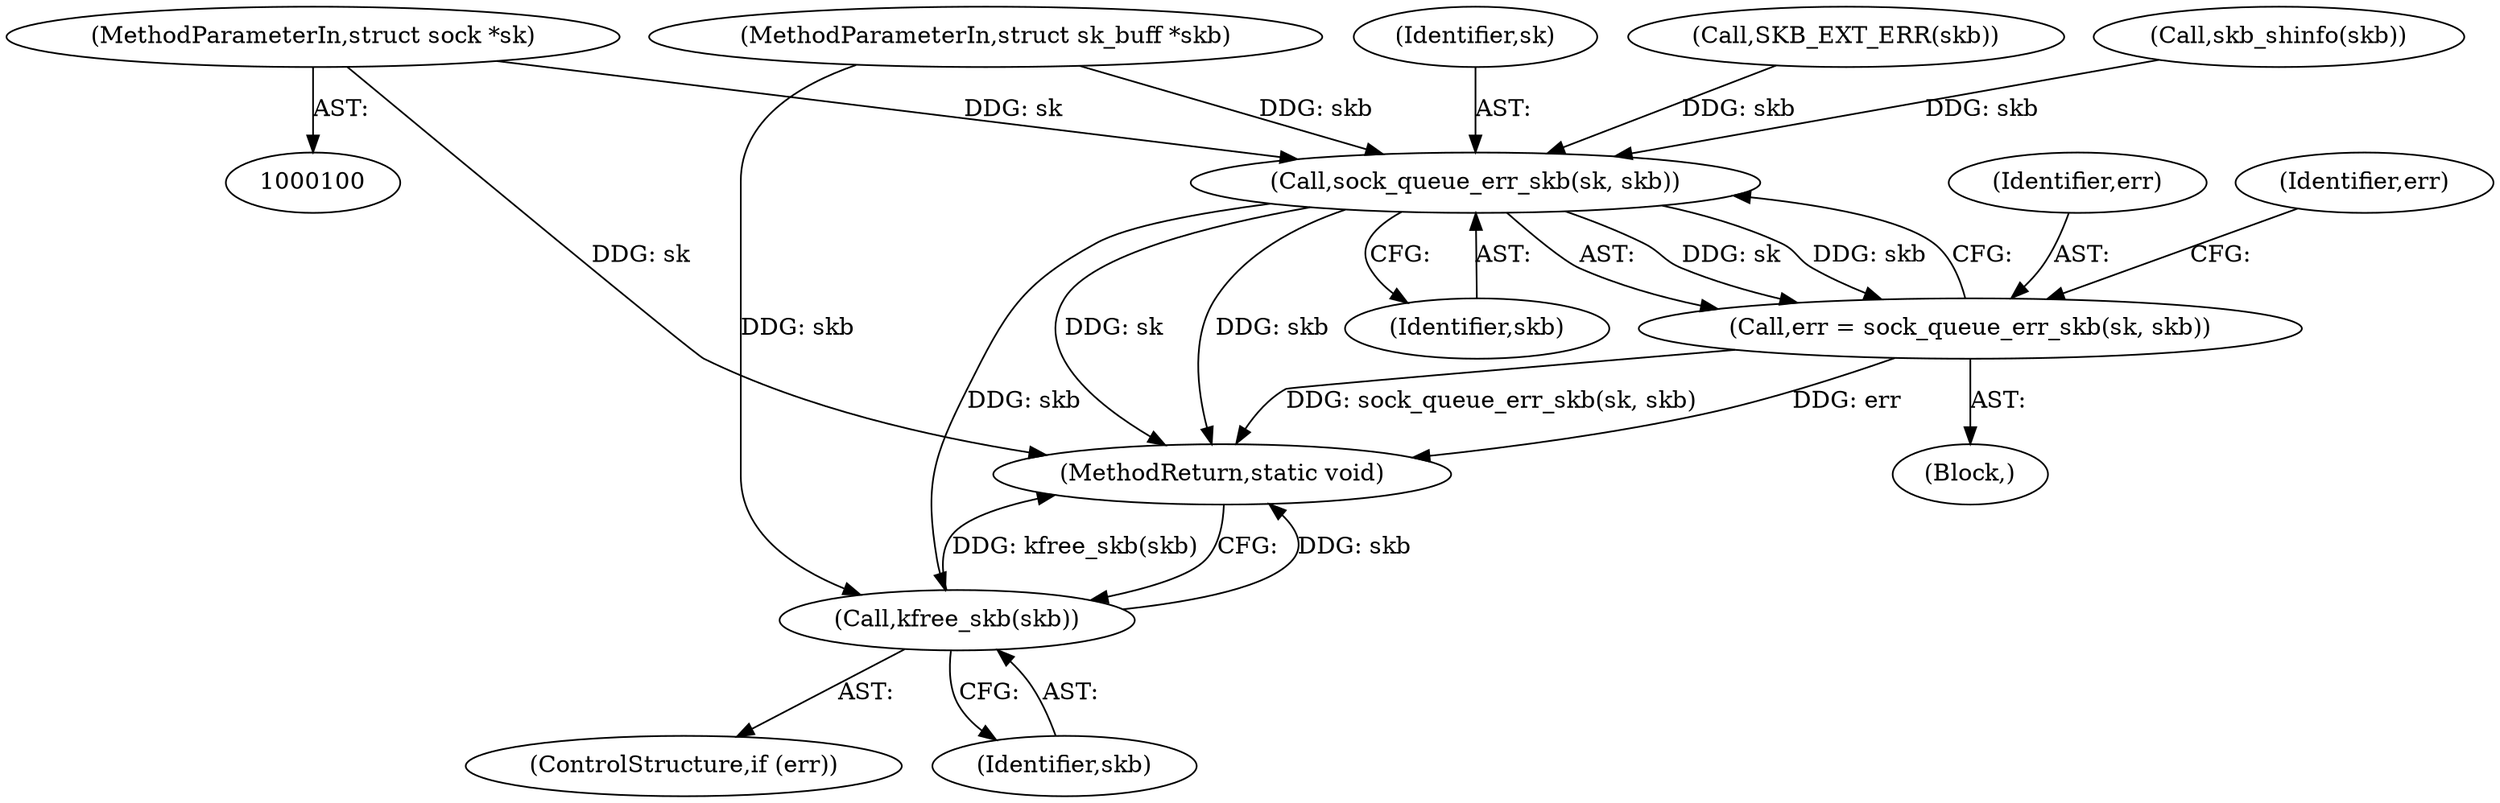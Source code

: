 digraph "0_linux_4ef1b2869447411ad3ef91ad7d4891a83c1a509a@pointer" {
"1000102" [label="(MethodParameterIn,struct sock *sk)"];
"1000178" [label="(Call,sock_queue_err_skb(sk, skb))"];
"1000176" [label="(Call,err = sock_queue_err_skb(sk, skb))"];
"1000183" [label="(Call,kfree_skb(skb))"];
"1000183" [label="(Call,kfree_skb(skb))"];
"1000104" [label="(Block,)"];
"1000102" [label="(MethodParameterIn,struct sock *sk)"];
"1000185" [label="(MethodReturn,static void)"];
"1000176" [label="(Call,err = sock_queue_err_skb(sk, skb))"];
"1000180" [label="(Identifier,skb)"];
"1000177" [label="(Identifier,err)"];
"1000182" [label="(Identifier,err)"];
"1000179" [label="(Identifier,sk)"];
"1000109" [label="(Call,SKB_EXT_ERR(skb))"];
"1000101" [label="(MethodParameterIn,struct sk_buff *skb)"];
"1000181" [label="(ControlStructure,if (err))"];
"1000152" [label="(Call,skb_shinfo(skb))"];
"1000178" [label="(Call,sock_queue_err_skb(sk, skb))"];
"1000184" [label="(Identifier,skb)"];
"1000102" -> "1000100"  [label="AST: "];
"1000102" -> "1000185"  [label="DDG: sk"];
"1000102" -> "1000178"  [label="DDG: sk"];
"1000178" -> "1000176"  [label="AST: "];
"1000178" -> "1000180"  [label="CFG: "];
"1000179" -> "1000178"  [label="AST: "];
"1000180" -> "1000178"  [label="AST: "];
"1000176" -> "1000178"  [label="CFG: "];
"1000178" -> "1000185"  [label="DDG: sk"];
"1000178" -> "1000185"  [label="DDG: skb"];
"1000178" -> "1000176"  [label="DDG: sk"];
"1000178" -> "1000176"  [label="DDG: skb"];
"1000152" -> "1000178"  [label="DDG: skb"];
"1000109" -> "1000178"  [label="DDG: skb"];
"1000101" -> "1000178"  [label="DDG: skb"];
"1000178" -> "1000183"  [label="DDG: skb"];
"1000176" -> "1000104"  [label="AST: "];
"1000177" -> "1000176"  [label="AST: "];
"1000182" -> "1000176"  [label="CFG: "];
"1000176" -> "1000185"  [label="DDG: err"];
"1000176" -> "1000185"  [label="DDG: sock_queue_err_skb(sk, skb)"];
"1000183" -> "1000181"  [label="AST: "];
"1000183" -> "1000184"  [label="CFG: "];
"1000184" -> "1000183"  [label="AST: "];
"1000185" -> "1000183"  [label="CFG: "];
"1000183" -> "1000185"  [label="DDG: skb"];
"1000183" -> "1000185"  [label="DDG: kfree_skb(skb)"];
"1000101" -> "1000183"  [label="DDG: skb"];
}
